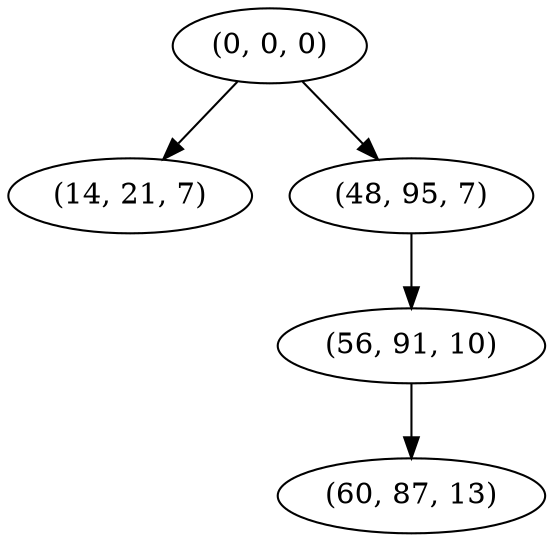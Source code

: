 digraph tree {
    "(0, 0, 0)";
    "(14, 21, 7)";
    "(48, 95, 7)";
    "(56, 91, 10)";
    "(60, 87, 13)";
    "(0, 0, 0)" -> "(14, 21, 7)";
    "(0, 0, 0)" -> "(48, 95, 7)";
    "(48, 95, 7)" -> "(56, 91, 10)";
    "(56, 91, 10)" -> "(60, 87, 13)";
}
